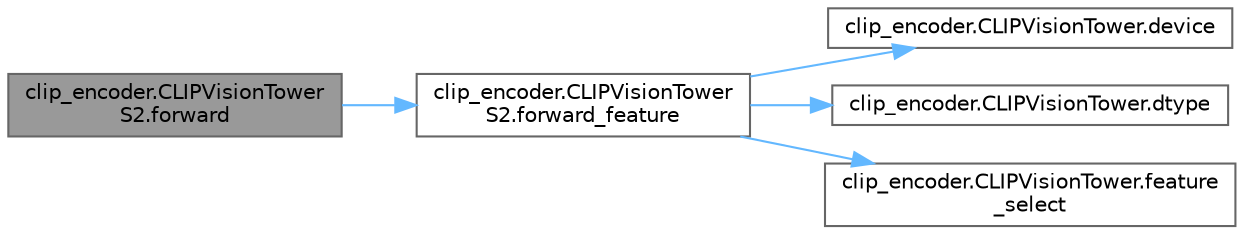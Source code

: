 digraph "clip_encoder.CLIPVisionTowerS2.forward"
{
 // LATEX_PDF_SIZE
  bgcolor="transparent";
  edge [fontname=Helvetica,fontsize=10,labelfontname=Helvetica,labelfontsize=10];
  node [fontname=Helvetica,fontsize=10,shape=box,height=0.2,width=0.4];
  rankdir="LR";
  Node1 [id="Node000001",label="clip_encoder.CLIPVisionTower\lS2.forward",height=0.2,width=0.4,color="gray40", fillcolor="grey60", style="filled", fontcolor="black",tooltip="Vision Tower의 forward 메서드"];
  Node1 -> Node2 [id="edge5_Node000001_Node000002",color="steelblue1",style="solid",tooltip=" "];
  Node2 [id="Node000002",label="clip_encoder.CLIPVisionTower\lS2.forward_feature",height=0.2,width=0.4,color="grey40", fillcolor="white", style="filled",URL="$classclip__encoder_1_1_c_l_i_p_vision_tower_s2.html#a1ac0eb73f9acce13b53bc617433ca298",tooltip="멀티스케일 특징을 forward하는 메서드"];
  Node2 -> Node3 [id="edge6_Node000002_Node000003",color="steelblue1",style="solid",tooltip=" "];
  Node3 [id="Node000003",label="clip_encoder.CLIPVisionTower.device",height=0.2,width=0.4,color="grey40", fillcolor="white", style="filled",URL="$classclip__encoder_1_1_c_l_i_p_vision_tower.html#aefaf4fcc31ecfd8506965a211863592e",tooltip="Vision Tower의 디바이스"];
  Node2 -> Node4 [id="edge7_Node000002_Node000004",color="steelblue1",style="solid",tooltip=" "];
  Node4 [id="Node000004",label="clip_encoder.CLIPVisionTower.dtype",height=0.2,width=0.4,color="grey40", fillcolor="white", style="filled",URL="$classclip__encoder_1_1_c_l_i_p_vision_tower.html#ad3388b41fc866537e34a9ce0e1af7ff6",tooltip="Vision Tower의 데이터 타입"];
  Node2 -> Node5 [id="edge8_Node000002_Node000005",color="steelblue1",style="solid",tooltip=" "];
  Node5 [id="Node000005",label="clip_encoder.CLIPVisionTower.feature\l_select",height=0.2,width=0.4,color="grey40", fillcolor="white", style="filled",URL="$classclip__encoder_1_1_c_l_i_p_vision_tower.html#a3672100ff3fd44b7af9b637303e76fda",tooltip="이미지 특징을 선택하는 메서드"];
}
